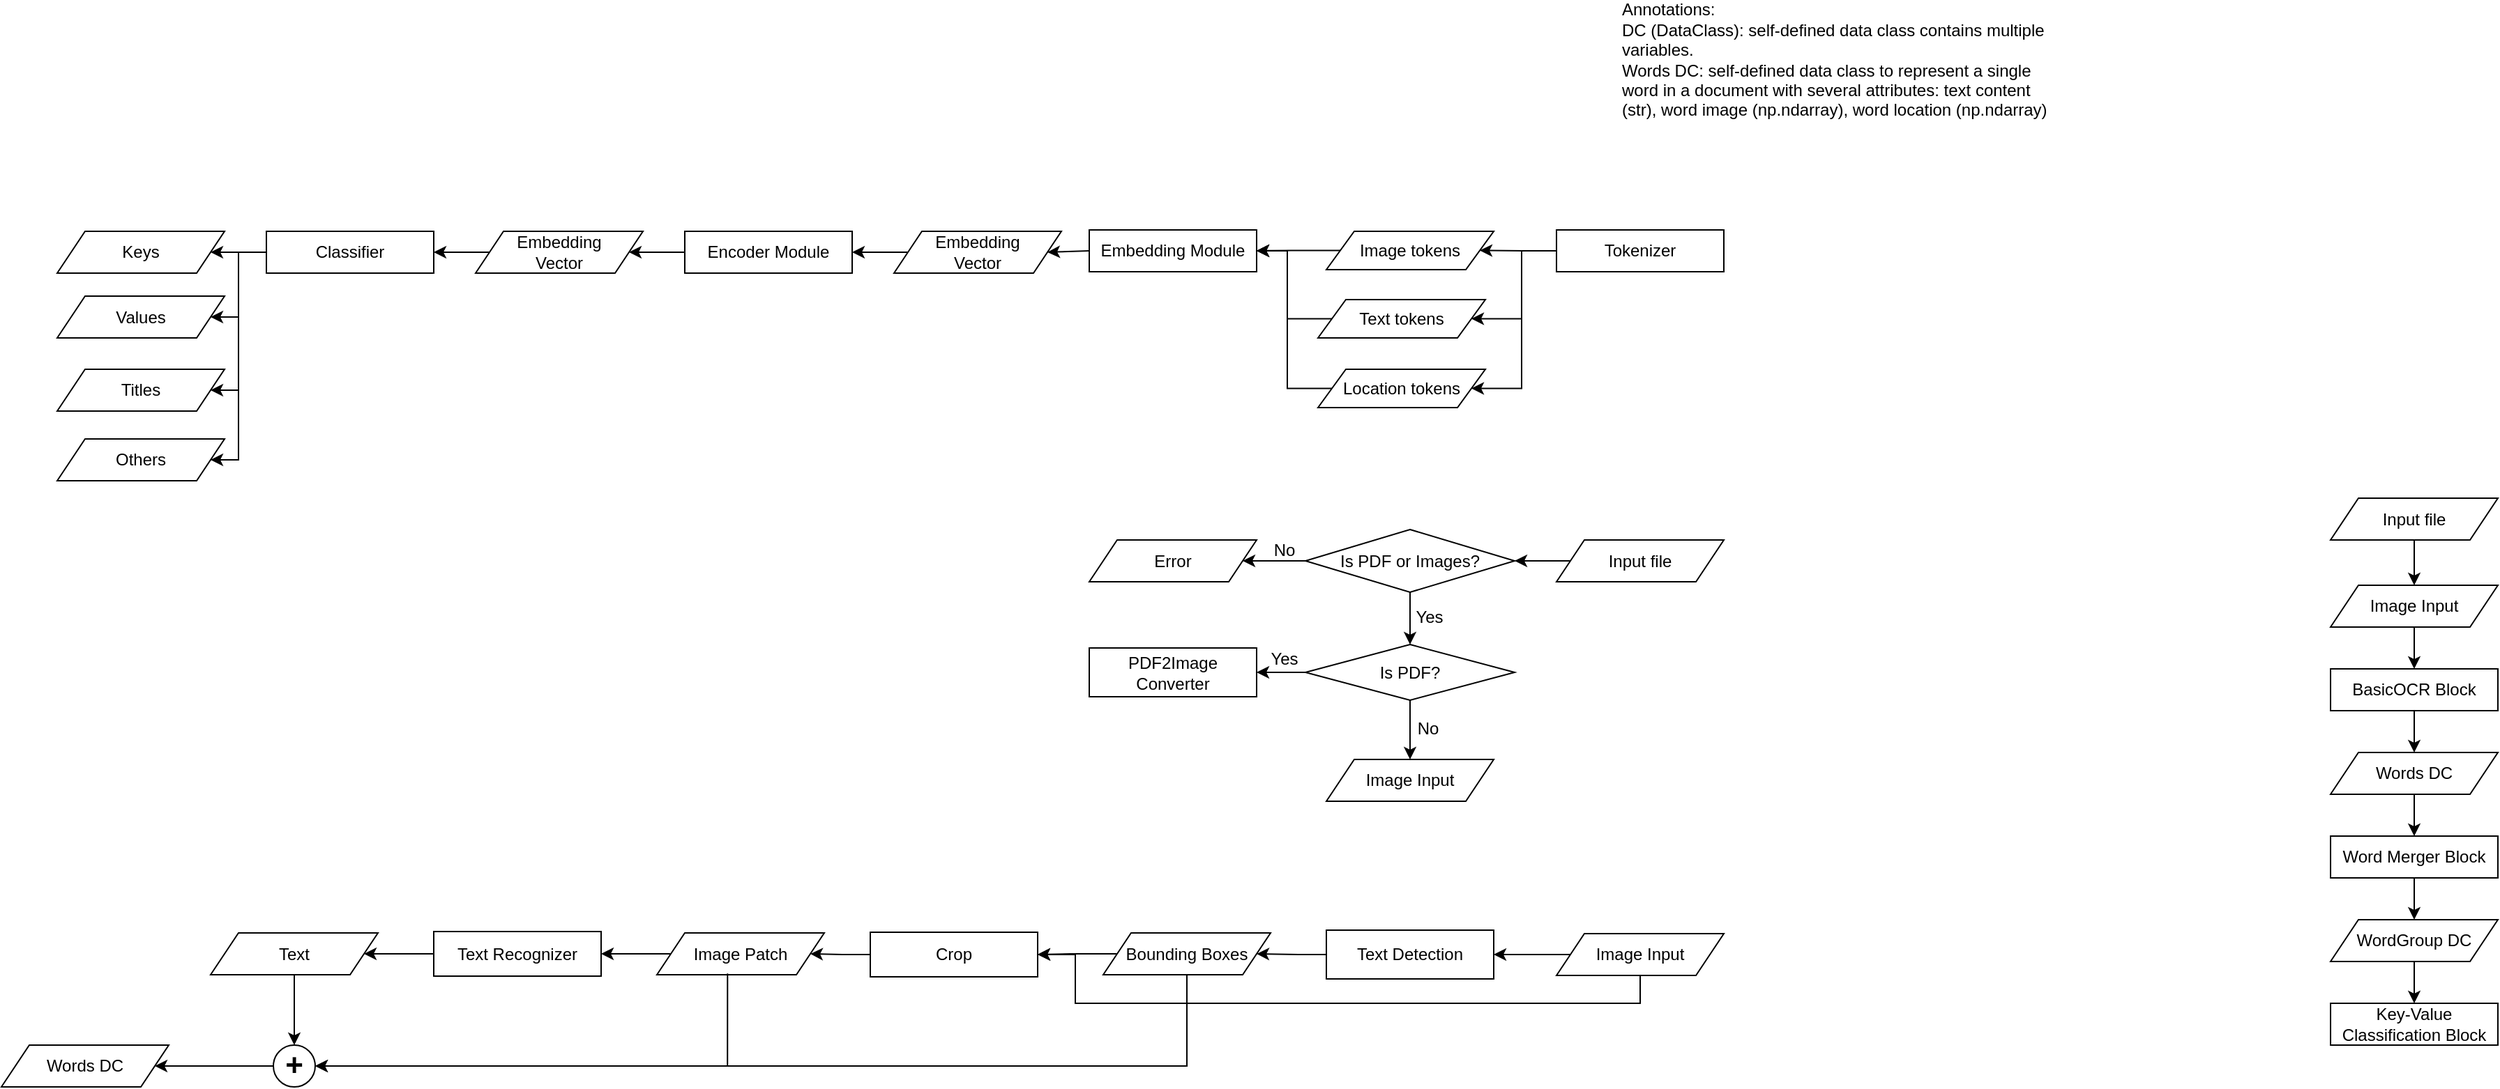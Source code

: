 <mxfile version="20.8.23" type="github">
  <diagram id="ewztFGT2zGTS9t8cP0Wc" name="Trang-1">
    <mxGraphModel dx="4247" dy="1435" grid="1" gridSize="10" guides="1" tooltips="1" connect="1" arrows="1" fold="1" page="1" pageScale="1" pageWidth="827" pageHeight="1169" math="0" shadow="0">
      <root>
        <mxCell id="0" />
        <mxCell id="1" parent="0" />
        <mxCell id="eXNG1eiRY6DkNwFddk69-63" value="" style="edgeStyle=orthogonalEdgeStyle;rounded=0;orthogonalLoop=1;jettySize=auto;html=1;entryX=0.5;entryY=0;entryDx=0;entryDy=0;" parent="1" source="eXNG1eiRY6DkNwFddk69-1" target="eXNG1eiRY6DkNwFddk69-14" edge="1">
          <mxGeometry relative="1" as="geometry">
            <Array as="points">
              <mxPoint x="580" y="430" />
              <mxPoint x="580" y="430" />
            </Array>
          </mxGeometry>
        </mxCell>
        <mxCell id="eXNG1eiRY6DkNwFddk69-1" value="Input file" style="shape=parallelogram;perimeter=parallelogramPerimeter;whiteSpace=wrap;html=1;fixedSize=1;" parent="1" vertex="1">
          <mxGeometry x="520" y="367.5" width="120" height="30" as="geometry" />
        </mxCell>
        <mxCell id="fZ5gz3fBRrznooZwM4yi-4" value="" style="edgeStyle=orthogonalEdgeStyle;rounded=0;orthogonalLoop=1;jettySize=auto;html=1;" edge="1" parent="1" source="eXNG1eiRY6DkNwFddk69-2" target="eXNG1eiRY6DkNwFddk69-6">
          <mxGeometry relative="1" as="geometry" />
        </mxCell>
        <mxCell id="fZ5gz3fBRrznooZwM4yi-5" value="" style="edgeStyle=orthogonalEdgeStyle;rounded=0;orthogonalLoop=1;jettySize=auto;html=1;" edge="1" parent="1" source="eXNG1eiRY6DkNwFddk69-2" target="eXNG1eiRY6DkNwFddk69-8">
          <mxGeometry relative="1" as="geometry" />
        </mxCell>
        <mxCell id="eXNG1eiRY6DkNwFddk69-2" value="Is PDF or Images?" style="rhombus;whiteSpace=wrap;html=1;" parent="1" vertex="1">
          <mxGeometry x="-215" y="390" width="150" height="45" as="geometry" />
        </mxCell>
        <mxCell id="eXNG1eiRY6DkNwFddk69-6" value="Error" style="shape=parallelogram;perimeter=parallelogramPerimeter;whiteSpace=wrap;html=1;fixedSize=1;" parent="1" vertex="1">
          <mxGeometry x="-370" y="397.5" width="120" height="30" as="geometry" />
        </mxCell>
        <mxCell id="eXNG1eiRY6DkNwFddk69-7" value="No" style="text;html=1;strokeColor=none;fillColor=none;align=center;verticalAlign=middle;whiteSpace=wrap;rounded=0;" parent="1" vertex="1">
          <mxGeometry x="-260" y="390" width="60" height="30" as="geometry" />
        </mxCell>
        <mxCell id="fZ5gz3fBRrznooZwM4yi-6" value="" style="edgeStyle=orthogonalEdgeStyle;rounded=0;orthogonalLoop=1;jettySize=auto;html=1;" edge="1" parent="1" source="eXNG1eiRY6DkNwFddk69-8" target="eXNG1eiRY6DkNwFddk69-12">
          <mxGeometry relative="1" as="geometry" />
        </mxCell>
        <mxCell id="fZ5gz3fBRrznooZwM4yi-9" value="" style="edgeStyle=orthogonalEdgeStyle;rounded=0;orthogonalLoop=1;jettySize=auto;html=1;" edge="1" parent="1" source="eXNG1eiRY6DkNwFddk69-8" target="fZ5gz3fBRrznooZwM4yi-8">
          <mxGeometry relative="1" as="geometry" />
        </mxCell>
        <mxCell id="eXNG1eiRY6DkNwFddk69-8" value="Is PDF?" style="rhombus;whiteSpace=wrap;html=1;" parent="1" vertex="1">
          <mxGeometry x="-215" y="472.5" width="150" height="40" as="geometry" />
        </mxCell>
        <mxCell id="eXNG1eiRY6DkNwFddk69-12" value="PDF2Image Converter" style="whiteSpace=wrap;html=1;rounded=0;" parent="1" vertex="1">
          <mxGeometry x="-370" y="475" width="120" height="35" as="geometry" />
        </mxCell>
        <mxCell id="eXNG1eiRY6DkNwFddk69-62" value="" style="edgeStyle=orthogonalEdgeStyle;rounded=0;orthogonalLoop=1;jettySize=auto;html=1;entryX=0.5;entryY=0;entryDx=0;entryDy=0;" parent="1" source="eXNG1eiRY6DkNwFddk69-14" target="eXNG1eiRY6DkNwFddk69-19" edge="1">
          <mxGeometry relative="1" as="geometry">
            <mxPoint x="730" y="510" as="targetPoint" />
          </mxGeometry>
        </mxCell>
        <mxCell id="eXNG1eiRY6DkNwFddk69-14" value="Image Input" style="shape=parallelogram;perimeter=parallelogramPerimeter;whiteSpace=wrap;html=1;fixedSize=1;rounded=0;" parent="1" vertex="1">
          <mxGeometry x="520" y="430" width="120" height="30" as="geometry" />
        </mxCell>
        <mxCell id="eXNG1eiRY6DkNwFddk69-17" value="Yes" style="text;html=1;strokeColor=none;fillColor=none;align=center;verticalAlign=middle;whiteSpace=wrap;rounded=0;" parent="1" vertex="1">
          <mxGeometry x="-156" y="438" width="60" height="30" as="geometry" />
        </mxCell>
        <mxCell id="eXNG1eiRY6DkNwFddk69-24" value="" style="edgeStyle=orthogonalEdgeStyle;rounded=0;orthogonalLoop=1;jettySize=auto;html=1;" parent="1" source="eXNG1eiRY6DkNwFddk69-19" target="eXNG1eiRY6DkNwFddk69-23" edge="1">
          <mxGeometry relative="1" as="geometry" />
        </mxCell>
        <mxCell id="eXNG1eiRY6DkNwFddk69-19" value="BasicOCR Block" style="whiteSpace=wrap;html=1;rounded=0;" parent="1" vertex="1">
          <mxGeometry x="520" y="490" width="120" height="30" as="geometry" />
        </mxCell>
        <mxCell id="eXNG1eiRY6DkNwFddk69-65" value="" style="edgeStyle=orthogonalEdgeStyle;rounded=0;orthogonalLoop=1;jettySize=auto;html=1;" parent="1" source="eXNG1eiRY6DkNwFddk69-23" target="eXNG1eiRY6DkNwFddk69-61" edge="1">
          <mxGeometry relative="1" as="geometry" />
        </mxCell>
        <mxCell id="eXNG1eiRY6DkNwFddk69-23" value="Words DC" style="shape=parallelogram;perimeter=parallelogramPerimeter;whiteSpace=wrap;html=1;fixedSize=1;rounded=0;" parent="1" vertex="1">
          <mxGeometry x="520" y="550" width="120" height="30" as="geometry" />
        </mxCell>
        <mxCell id="eXNG1eiRY6DkNwFddk69-25" value="Annotations:&lt;br&gt;DC (DataClass): self-defined data class contains multiple variables.&lt;br&gt;Words DC: self-defined data class to represent a single word in a document with several attributes: text content (str), word image (np.ndarray), word location (np.ndarray)&lt;br&gt;&lt;br&gt;&lt;br&gt;&lt;br&gt;&lt;br&gt;&lt;br&gt;&lt;br&gt;&lt;br&gt;&lt;br&gt;&lt;br&gt;&lt;br&gt;" style="text;html=1;strokeColor=none;fillColor=none;align=left;verticalAlign=middle;whiteSpace=wrap;rounded=0;" parent="1" vertex="1">
          <mxGeometry x="10" y="10" width="320" height="230" as="geometry" />
        </mxCell>
        <mxCell id="eXNG1eiRY6DkNwFddk69-29" value="" style="edgeStyle=orthogonalEdgeStyle;rounded=0;orthogonalLoop=1;jettySize=auto;html=1;entryX=1;entryY=0.5;entryDx=0;entryDy=0;" parent="1" source="eXNG1eiRY6DkNwFddk69-26" target="eXNG1eiRY6DkNwFddk69-30" edge="1">
          <mxGeometry relative="1" as="geometry">
            <mxPoint x="-135" y="315" as="targetPoint" />
          </mxGeometry>
        </mxCell>
        <mxCell id="eXNG1eiRY6DkNwFddk69-26" value="Tokenizer" style="whiteSpace=wrap;html=1;rounded=0;" parent="1" vertex="1">
          <mxGeometry x="-35" y="175" width="120" height="30" as="geometry" />
        </mxCell>
        <mxCell id="eXNG1eiRY6DkNwFddk69-39" value="" style="edgeStyle=orthogonalEdgeStyle;rounded=0;orthogonalLoop=1;jettySize=auto;html=1;entryX=1;entryY=0.5;entryDx=0;entryDy=0;" parent="1" source="eXNG1eiRY6DkNwFddk69-30" target="eXNG1eiRY6DkNwFddk69-40" edge="1">
          <mxGeometry relative="1" as="geometry">
            <mxPoint x="-280" y="189.8" as="targetPoint" />
          </mxGeometry>
        </mxCell>
        <mxCell id="eXNG1eiRY6DkNwFddk69-30" value="Image tokens" style="shape=parallelogram;perimeter=parallelogramPerimeter;whiteSpace=wrap;html=1;fixedSize=1;rounded=0;" parent="1" vertex="1">
          <mxGeometry x="-200" y="176" width="120" height="27.5" as="geometry" />
        </mxCell>
        <mxCell id="eXNG1eiRY6DkNwFddk69-33" value="Text tokens" style="shape=parallelogram;perimeter=parallelogramPerimeter;whiteSpace=wrap;html=1;fixedSize=1;rounded=0;" parent="1" vertex="1">
          <mxGeometry x="-206" y="225" width="120" height="27.5" as="geometry" />
        </mxCell>
        <mxCell id="eXNG1eiRY6DkNwFddk69-34" value="Location tokens" style="shape=parallelogram;perimeter=parallelogramPerimeter;whiteSpace=wrap;html=1;fixedSize=1;rounded=0;" parent="1" vertex="1">
          <mxGeometry x="-206" y="275" width="120" height="27.5" as="geometry" />
        </mxCell>
        <mxCell id="eXNG1eiRY6DkNwFddk69-36" value="" style="edgeStyle=orthogonalEdgeStyle;rounded=0;orthogonalLoop=1;jettySize=auto;html=1;entryX=1;entryY=0.5;entryDx=0;entryDy=0;exitX=0;exitY=0.5;exitDx=0;exitDy=0;" parent="1" source="eXNG1eiRY6DkNwFddk69-26" target="eXNG1eiRY6DkNwFddk69-33" edge="1">
          <mxGeometry relative="1" as="geometry">
            <mxPoint x="-25" y="200" as="sourcePoint" />
            <mxPoint x="-80" y="199.75" as="targetPoint" />
            <Array as="points">
              <mxPoint x="-60" y="190" />
              <mxPoint x="-60" y="239" />
            </Array>
          </mxGeometry>
        </mxCell>
        <mxCell id="eXNG1eiRY6DkNwFddk69-37" value="" style="edgeStyle=orthogonalEdgeStyle;rounded=0;orthogonalLoop=1;jettySize=auto;html=1;entryX=1;entryY=0.5;entryDx=0;entryDy=0;exitX=0;exitY=0.5;exitDx=0;exitDy=0;" parent="1" source="eXNG1eiRY6DkNwFddk69-26" target="eXNG1eiRY6DkNwFddk69-34" edge="1">
          <mxGeometry relative="1" as="geometry">
            <mxPoint x="-15" y="210" as="sourcePoint" />
            <mxPoint x="-70" y="209.75" as="targetPoint" />
            <Array as="points">
              <mxPoint x="-60" y="190" />
              <mxPoint x="-60" y="289" />
            </Array>
          </mxGeometry>
        </mxCell>
        <mxCell id="eXNG1eiRY6DkNwFddk69-40" value="Embedding Module" style="whiteSpace=wrap;html=1;rounded=0;" parent="1" vertex="1">
          <mxGeometry x="-370" y="175" width="120" height="30" as="geometry" />
        </mxCell>
        <mxCell id="eXNG1eiRY6DkNwFddk69-41" value="" style="edgeStyle=orthogonalEdgeStyle;rounded=0;orthogonalLoop=1;jettySize=auto;html=1;exitX=0;exitY=0.5;exitDx=0;exitDy=0;entryX=1;entryY=0.5;entryDx=0;entryDy=0;" parent="1" source="eXNG1eiRY6DkNwFddk69-33" target="eXNG1eiRY6DkNwFddk69-40" edge="1">
          <mxGeometry relative="1" as="geometry">
            <mxPoint x="-180.036" y="199.8" as="sourcePoint" />
            <mxPoint x="-250" y="195" as="targetPoint" />
          </mxGeometry>
        </mxCell>
        <mxCell id="eXNG1eiRY6DkNwFddk69-42" value="" style="edgeStyle=orthogonalEdgeStyle;rounded=0;orthogonalLoop=1;jettySize=auto;html=1;exitX=0;exitY=0.5;exitDx=0;exitDy=0;entryX=1;entryY=0.5;entryDx=0;entryDy=0;" parent="1" source="eXNG1eiRY6DkNwFddk69-34" target="eXNG1eiRY6DkNwFddk69-40" edge="1">
          <mxGeometry relative="1" as="geometry">
            <mxPoint x="-186" y="248.75" as="sourcePoint" />
            <mxPoint x="-240" y="200" as="targetPoint" />
          </mxGeometry>
        </mxCell>
        <mxCell id="eXNG1eiRY6DkNwFddk69-47" value="" style="edgeStyle=orthogonalEdgeStyle;rounded=0;orthogonalLoop=1;jettySize=auto;html=1;" parent="1" source="eXNG1eiRY6DkNwFddk69-43" target="eXNG1eiRY6DkNwFddk69-46" edge="1">
          <mxGeometry relative="1" as="geometry" />
        </mxCell>
        <mxCell id="eXNG1eiRY6DkNwFddk69-43" value="Embedding &lt;br&gt;Vector" style="shape=parallelogram;perimeter=parallelogramPerimeter;whiteSpace=wrap;html=1;fixedSize=1;rounded=0;" parent="1" vertex="1">
          <mxGeometry x="-510" y="176" width="120" height="30" as="geometry" />
        </mxCell>
        <mxCell id="eXNG1eiRY6DkNwFddk69-45" value="" style="endArrow=classic;html=1;rounded=0;exitX=0;exitY=0.5;exitDx=0;exitDy=0;entryX=1;entryY=0.5;entryDx=0;entryDy=0;" parent="1" source="eXNG1eiRY6DkNwFddk69-40" target="eXNG1eiRY6DkNwFddk69-43" edge="1">
          <mxGeometry width="50" height="50" relative="1" as="geometry">
            <mxPoint x="-170" y="175" as="sourcePoint" />
            <mxPoint x="-120" y="125" as="targetPoint" />
          </mxGeometry>
        </mxCell>
        <mxCell id="eXNG1eiRY6DkNwFddk69-49" value="" style="edgeStyle=orthogonalEdgeStyle;rounded=0;orthogonalLoop=1;jettySize=auto;html=1;" parent="1" source="eXNG1eiRY6DkNwFddk69-46" target="eXNG1eiRY6DkNwFddk69-48" edge="1">
          <mxGeometry relative="1" as="geometry" />
        </mxCell>
        <mxCell id="eXNG1eiRY6DkNwFddk69-46" value="Encoder Module" style="whiteSpace=wrap;html=1;rounded=0;" parent="1" vertex="1">
          <mxGeometry x="-660" y="176" width="120" height="30" as="geometry" />
        </mxCell>
        <mxCell id="eXNG1eiRY6DkNwFddk69-51" value="" style="edgeStyle=orthogonalEdgeStyle;rounded=0;orthogonalLoop=1;jettySize=auto;html=1;" parent="1" source="eXNG1eiRY6DkNwFddk69-48" target="eXNG1eiRY6DkNwFddk69-50" edge="1">
          <mxGeometry relative="1" as="geometry" />
        </mxCell>
        <mxCell id="eXNG1eiRY6DkNwFddk69-48" value="Embedding &lt;br&gt;Vector" style="shape=parallelogram;perimeter=parallelogramPerimeter;whiteSpace=wrap;html=1;fixedSize=1;rounded=0;" parent="1" vertex="1">
          <mxGeometry x="-810" y="176" width="120" height="30" as="geometry" />
        </mxCell>
        <mxCell id="eXNG1eiRY6DkNwFddk69-50" value="Classifier" style="whiteSpace=wrap;html=1;rounded=0;" parent="1" vertex="1">
          <mxGeometry x="-960" y="176" width="120" height="30" as="geometry" />
        </mxCell>
        <mxCell id="eXNG1eiRY6DkNwFddk69-52" value="Keys" style="shape=parallelogram;perimeter=parallelogramPerimeter;whiteSpace=wrap;html=1;fixedSize=1;rounded=0;" parent="1" vertex="1">
          <mxGeometry x="-1110" y="176" width="120" height="30" as="geometry" />
        </mxCell>
        <mxCell id="eXNG1eiRY6DkNwFddk69-53" value="Values" style="shape=parallelogram;perimeter=parallelogramPerimeter;whiteSpace=wrap;html=1;fixedSize=1;rounded=0;" parent="1" vertex="1">
          <mxGeometry x="-1110" y="222.5" width="120" height="30" as="geometry" />
        </mxCell>
        <mxCell id="eXNG1eiRY6DkNwFddk69-54" value="Titles" style="shape=parallelogram;perimeter=parallelogramPerimeter;whiteSpace=wrap;html=1;fixedSize=1;rounded=0;" parent="1" vertex="1">
          <mxGeometry x="-1110" y="275" width="120" height="30" as="geometry" />
        </mxCell>
        <mxCell id="eXNG1eiRY6DkNwFddk69-55" value="Others" style="shape=parallelogram;perimeter=parallelogramPerimeter;whiteSpace=wrap;html=1;fixedSize=1;rounded=0;" parent="1" vertex="1">
          <mxGeometry x="-1110" y="325" width="120" height="30" as="geometry" />
        </mxCell>
        <mxCell id="eXNG1eiRY6DkNwFddk69-56" value="" style="edgeStyle=orthogonalEdgeStyle;rounded=0;orthogonalLoop=1;jettySize=auto;html=1;exitX=0;exitY=0.5;exitDx=0;exitDy=0;entryX=1;entryY=0.5;entryDx=0;entryDy=0;" parent="1" source="eXNG1eiRY6DkNwFddk69-50" target="eXNG1eiRY6DkNwFddk69-52" edge="1">
          <mxGeometry relative="1" as="geometry">
            <mxPoint x="-790.039" y="201.059" as="sourcePoint" />
            <mxPoint x="-830" y="201.059" as="targetPoint" />
          </mxGeometry>
        </mxCell>
        <mxCell id="eXNG1eiRY6DkNwFddk69-58" value="" style="edgeStyle=orthogonalEdgeStyle;rounded=0;orthogonalLoop=1;jettySize=auto;html=1;entryX=1;entryY=0.5;entryDx=0;entryDy=0;exitX=0;exitY=0.5;exitDx=0;exitDy=0;" parent="1" source="eXNG1eiRY6DkNwFddk69-50" target="eXNG1eiRY6DkNwFddk69-53" edge="1">
          <mxGeometry relative="1" as="geometry">
            <mxPoint x="-920" y="270" as="sourcePoint" />
            <mxPoint x="-990" y="201" as="targetPoint" />
            <Array as="points">
              <mxPoint x="-980" y="191" />
              <mxPoint x="-980" y="238" />
            </Array>
          </mxGeometry>
        </mxCell>
        <mxCell id="eXNG1eiRY6DkNwFddk69-59" value="" style="edgeStyle=orthogonalEdgeStyle;rounded=0;orthogonalLoop=1;jettySize=auto;html=1;exitX=0;exitY=0.5;exitDx=0;exitDy=0;entryX=1;entryY=0.5;entryDx=0;entryDy=0;" parent="1" source="eXNG1eiRY6DkNwFddk69-50" target="eXNG1eiRY6DkNwFddk69-54" edge="1">
          <mxGeometry relative="1" as="geometry">
            <mxPoint x="-940" y="211" as="sourcePoint" />
            <mxPoint x="-980" y="211" as="targetPoint" />
            <Array as="points">
              <mxPoint x="-980" y="191" />
              <mxPoint x="-980" y="290" />
            </Array>
          </mxGeometry>
        </mxCell>
        <mxCell id="eXNG1eiRY6DkNwFddk69-60" value="" style="edgeStyle=orthogonalEdgeStyle;rounded=0;orthogonalLoop=1;jettySize=auto;html=1;exitX=0;exitY=0.5;exitDx=0;exitDy=0;entryX=1;entryY=0.5;entryDx=0;entryDy=0;" parent="1" source="eXNG1eiRY6DkNwFddk69-50" target="eXNG1eiRY6DkNwFddk69-55" edge="1">
          <mxGeometry relative="1" as="geometry">
            <mxPoint x="-930" y="221" as="sourcePoint" />
            <mxPoint x="-970" y="221" as="targetPoint" />
            <Array as="points">
              <mxPoint x="-980" y="191" />
              <mxPoint x="-980" y="340" />
            </Array>
          </mxGeometry>
        </mxCell>
        <mxCell id="fZ5gz3fBRrznooZwM4yi-33" value="" style="edgeStyle=orthogonalEdgeStyle;rounded=0;orthogonalLoop=1;jettySize=auto;html=1;fontSize=22;" edge="1" parent="1" source="eXNG1eiRY6DkNwFddk69-61" target="fZ5gz3fBRrznooZwM4yi-32">
          <mxGeometry relative="1" as="geometry" />
        </mxCell>
        <mxCell id="eXNG1eiRY6DkNwFddk69-61" value="Word Merger Block" style="whiteSpace=wrap;html=1;rounded=0;" parent="1" vertex="1">
          <mxGeometry x="520" y="610" width="120" height="30" as="geometry" />
        </mxCell>
        <mxCell id="fZ5gz3fBRrznooZwM4yi-2" value="" style="edgeStyle=orthogonalEdgeStyle;rounded=0;orthogonalLoop=1;jettySize=auto;html=1;" edge="1" parent="1" source="fZ5gz3fBRrznooZwM4yi-1" target="eXNG1eiRY6DkNwFddk69-2">
          <mxGeometry relative="1" as="geometry" />
        </mxCell>
        <mxCell id="fZ5gz3fBRrznooZwM4yi-1" value="Input file" style="shape=parallelogram;perimeter=parallelogramPerimeter;whiteSpace=wrap;html=1;fixedSize=1;" vertex="1" parent="1">
          <mxGeometry x="-35" y="397.5" width="120" height="30" as="geometry" />
        </mxCell>
        <mxCell id="fZ5gz3fBRrznooZwM4yi-7" value="No" style="text;html=1;strokeColor=none;fillColor=none;align=center;verticalAlign=middle;whiteSpace=wrap;rounded=0;" vertex="1" parent="1">
          <mxGeometry x="-157" y="517.5" width="60" height="30" as="geometry" />
        </mxCell>
        <mxCell id="fZ5gz3fBRrznooZwM4yi-8" value="Image Input" style="shape=parallelogram;perimeter=parallelogramPerimeter;whiteSpace=wrap;html=1;fixedSize=1;rounded=0;" vertex="1" parent="1">
          <mxGeometry x="-200" y="555" width="120" height="30" as="geometry" />
        </mxCell>
        <mxCell id="fZ5gz3fBRrznooZwM4yi-10" value="Yes" style="text;html=1;strokeColor=none;fillColor=none;align=center;verticalAlign=middle;whiteSpace=wrap;rounded=0;" vertex="1" parent="1">
          <mxGeometry x="-260" y="468" width="60" height="30" as="geometry" />
        </mxCell>
        <mxCell id="fZ5gz3fBRrznooZwM4yi-13" value="" style="edgeStyle=orthogonalEdgeStyle;rounded=0;orthogonalLoop=1;jettySize=auto;html=1;" edge="1" parent="1" source="fZ5gz3fBRrznooZwM4yi-11" target="fZ5gz3fBRrznooZwM4yi-12">
          <mxGeometry relative="1" as="geometry" />
        </mxCell>
        <mxCell id="fZ5gz3fBRrznooZwM4yi-11" value="Image Input" style="shape=parallelogram;perimeter=parallelogramPerimeter;whiteSpace=wrap;html=1;fixedSize=1;" vertex="1" parent="1">
          <mxGeometry x="-35" y="680" width="120" height="30" as="geometry" />
        </mxCell>
        <mxCell id="fZ5gz3fBRrznooZwM4yi-15" value="" style="edgeStyle=orthogonalEdgeStyle;rounded=0;orthogonalLoop=1;jettySize=auto;html=1;" edge="1" parent="1" source="fZ5gz3fBRrznooZwM4yi-12" target="fZ5gz3fBRrznooZwM4yi-14">
          <mxGeometry relative="1" as="geometry" />
        </mxCell>
        <mxCell id="fZ5gz3fBRrznooZwM4yi-12" value="Text Detection" style="whiteSpace=wrap;html=1;rounded=0;" vertex="1" parent="1">
          <mxGeometry x="-200" y="677.5" width="120" height="35" as="geometry" />
        </mxCell>
        <mxCell id="fZ5gz3fBRrznooZwM4yi-17" value="" style="edgeStyle=orthogonalEdgeStyle;rounded=0;orthogonalLoop=1;jettySize=auto;html=1;" edge="1" parent="1" source="fZ5gz3fBRrznooZwM4yi-14" target="fZ5gz3fBRrznooZwM4yi-16">
          <mxGeometry relative="1" as="geometry" />
        </mxCell>
        <mxCell id="fZ5gz3fBRrznooZwM4yi-14" value="Bounding Boxes" style="shape=parallelogram;perimeter=parallelogramPerimeter;whiteSpace=wrap;html=1;fixedSize=1;" vertex="1" parent="1">
          <mxGeometry x="-360" y="679.5" width="120" height="30" as="geometry" />
        </mxCell>
        <mxCell id="fZ5gz3fBRrznooZwM4yi-20" value="" style="edgeStyle=orthogonalEdgeStyle;rounded=0;orthogonalLoop=1;jettySize=auto;html=1;" edge="1" parent="1" source="fZ5gz3fBRrznooZwM4yi-16" target="fZ5gz3fBRrznooZwM4yi-19">
          <mxGeometry relative="1" as="geometry" />
        </mxCell>
        <mxCell id="fZ5gz3fBRrznooZwM4yi-16" value="Crop" style="whiteSpace=wrap;html=1;rounded=0;" vertex="1" parent="1">
          <mxGeometry x="-527" y="679" width="120" height="32" as="geometry" />
        </mxCell>
        <mxCell id="fZ5gz3fBRrznooZwM4yi-18" value="" style="edgeStyle=orthogonalEdgeStyle;rounded=0;orthogonalLoop=1;jettySize=auto;html=1;exitX=0.5;exitY=1;exitDx=0;exitDy=0;entryX=1;entryY=0.5;entryDx=0;entryDy=0;" edge="1" parent="1" source="fZ5gz3fBRrznooZwM4yi-11" target="fZ5gz3fBRrznooZwM4yi-16">
          <mxGeometry relative="1" as="geometry">
            <mxPoint x="-15" y="705" as="sourcePoint" />
            <mxPoint x="-70" y="705" as="targetPoint" />
            <Array as="points">
              <mxPoint x="25" y="730" />
              <mxPoint x="-380" y="730" />
              <mxPoint x="-380" y="695" />
            </Array>
          </mxGeometry>
        </mxCell>
        <mxCell id="fZ5gz3fBRrznooZwM4yi-22" value="" style="edgeStyle=orthogonalEdgeStyle;rounded=0;orthogonalLoop=1;jettySize=auto;html=1;" edge="1" parent="1" source="fZ5gz3fBRrznooZwM4yi-19" target="fZ5gz3fBRrznooZwM4yi-21">
          <mxGeometry relative="1" as="geometry" />
        </mxCell>
        <mxCell id="fZ5gz3fBRrznooZwM4yi-19" value="Image Patch" style="shape=parallelogram;perimeter=parallelogramPerimeter;whiteSpace=wrap;html=1;fixedSize=1;" vertex="1" parent="1">
          <mxGeometry x="-680" y="679.5" width="120" height="30" as="geometry" />
        </mxCell>
        <mxCell id="fZ5gz3fBRrznooZwM4yi-24" value="" style="edgeStyle=orthogonalEdgeStyle;rounded=0;orthogonalLoop=1;jettySize=auto;html=1;" edge="1" parent="1" source="fZ5gz3fBRrznooZwM4yi-21" target="fZ5gz3fBRrznooZwM4yi-23">
          <mxGeometry relative="1" as="geometry" />
        </mxCell>
        <mxCell id="fZ5gz3fBRrznooZwM4yi-21" value="Text Recognizer" style="whiteSpace=wrap;html=1;rounded=0;" vertex="1" parent="1">
          <mxGeometry x="-840" y="678.5" width="120" height="32" as="geometry" />
        </mxCell>
        <mxCell id="fZ5gz3fBRrznooZwM4yi-26" value="" style="edgeStyle=orthogonalEdgeStyle;rounded=0;orthogonalLoop=1;jettySize=auto;html=1;" edge="1" parent="1" source="fZ5gz3fBRrznooZwM4yi-23" target="fZ5gz3fBRrznooZwM4yi-25">
          <mxGeometry relative="1" as="geometry" />
        </mxCell>
        <mxCell id="fZ5gz3fBRrznooZwM4yi-23" value="Text" style="shape=parallelogram;perimeter=parallelogramPerimeter;whiteSpace=wrap;html=1;fixedSize=1;" vertex="1" parent="1">
          <mxGeometry x="-1000" y="679.5" width="120" height="30" as="geometry" />
        </mxCell>
        <mxCell id="fZ5gz3fBRrznooZwM4yi-30" value="" style="edgeStyle=orthogonalEdgeStyle;rounded=0;orthogonalLoop=1;jettySize=auto;html=1;fontSize=22;" edge="1" parent="1" source="fZ5gz3fBRrznooZwM4yi-25" target="fZ5gz3fBRrznooZwM4yi-28">
          <mxGeometry relative="1" as="geometry" />
        </mxCell>
        <mxCell id="fZ5gz3fBRrznooZwM4yi-25" value="&lt;b style=&quot;font-size: 22px;&quot;&gt;+&lt;/b&gt;" style="ellipse;whiteSpace=wrap;html=1;aspect=fixed;" vertex="1" parent="1">
          <mxGeometry x="-955" y="760" width="30" height="30" as="geometry" />
        </mxCell>
        <mxCell id="fZ5gz3fBRrznooZwM4yi-27" value="" style="edgeStyle=orthogonalEdgeStyle;rounded=0;orthogonalLoop=1;jettySize=auto;html=1;exitX=0.422;exitY=0.972;exitDx=0;exitDy=0;exitPerimeter=0;entryX=1;entryY=0.5;entryDx=0;entryDy=0;" edge="1" parent="1" source="fZ5gz3fBRrznooZwM4yi-19" target="fZ5gz3fBRrznooZwM4yi-25">
          <mxGeometry relative="1" as="geometry">
            <mxPoint x="-930" y="720" as="sourcePoint" />
            <mxPoint x="-930" y="770" as="targetPoint" />
          </mxGeometry>
        </mxCell>
        <mxCell id="fZ5gz3fBRrznooZwM4yi-28" value="Words DC" style="shape=parallelogram;perimeter=parallelogramPerimeter;whiteSpace=wrap;html=1;fixedSize=1;" vertex="1" parent="1">
          <mxGeometry x="-1150" y="760" width="120" height="30" as="geometry" />
        </mxCell>
        <mxCell id="fZ5gz3fBRrznooZwM4yi-29" value="" style="edgeStyle=orthogonalEdgeStyle;rounded=0;orthogonalLoop=1;jettySize=auto;html=1;exitX=0.5;exitY=1;exitDx=0;exitDy=0;entryX=1;entryY=0.5;entryDx=0;entryDy=0;" edge="1" parent="1" source="fZ5gz3fBRrznooZwM4yi-14" target="fZ5gz3fBRrznooZwM4yi-25">
          <mxGeometry relative="1" as="geometry">
            <mxPoint x="-619" y="719" as="sourcePoint" />
            <mxPoint x="-915" y="785" as="targetPoint" />
            <Array as="points">
              <mxPoint x="-300" y="775" />
            </Array>
          </mxGeometry>
        </mxCell>
        <mxCell id="fZ5gz3fBRrznooZwM4yi-31" value="Key-Value Classification Block" style="whiteSpace=wrap;html=1;rounded=0;" vertex="1" parent="1">
          <mxGeometry x="520" y="730" width="120" height="30" as="geometry" />
        </mxCell>
        <mxCell id="fZ5gz3fBRrznooZwM4yi-34" value="" style="edgeStyle=orthogonalEdgeStyle;rounded=0;orthogonalLoop=1;jettySize=auto;html=1;fontSize=22;" edge="1" parent="1" source="fZ5gz3fBRrznooZwM4yi-32" target="fZ5gz3fBRrznooZwM4yi-31">
          <mxGeometry relative="1" as="geometry" />
        </mxCell>
        <mxCell id="fZ5gz3fBRrznooZwM4yi-32" value="WordGroup DC" style="shape=parallelogram;perimeter=parallelogramPerimeter;whiteSpace=wrap;html=1;fixedSize=1;rounded=0;" vertex="1" parent="1">
          <mxGeometry x="520" y="670" width="120" height="30" as="geometry" />
        </mxCell>
      </root>
    </mxGraphModel>
  </diagram>
</mxfile>
